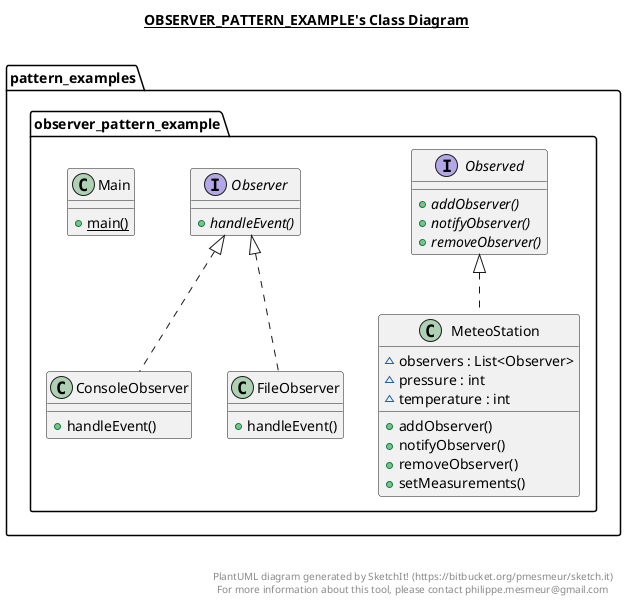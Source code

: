@startuml

title __OBSERVER_PATTERN_EXAMPLE's Class Diagram__\n

  namespace pattern_examples.observer_pattern_example {
    class pattern_examples.observer_pattern_example.ConsoleObserver {
        + handleEvent()
    }
  }
  

  namespace pattern_examples.observer_pattern_example {
    class pattern_examples.observer_pattern_example.FileObserver {
        + handleEvent()
    }
  }
  

  namespace pattern_examples.observer_pattern_example {
    class pattern_examples.observer_pattern_example.Main {
        {static} + main()
    }
  }
  

  namespace pattern_examples.observer_pattern_example {
    class pattern_examples.observer_pattern_example.MeteoStation {
        ~ observers : List<Observer>
        ~ pressure : int
        ~ temperature : int
        + addObserver()
        + notifyObserver()
        + removeObserver()
        + setMeasurements()
    }
  }
  

  namespace pattern_examples.observer_pattern_example {
    interface pattern_examples.observer_pattern_example.Observed {
        {abstract} + addObserver()
        {abstract} + notifyObserver()
        {abstract} + removeObserver()
    }
  }
  

  namespace pattern_examples.observer_pattern_example {
    interface pattern_examples.observer_pattern_example.Observer {
        {abstract} + handleEvent()
    }
  }
  

  pattern_examples.observer_pattern_example.ConsoleObserver .up.|> pattern_examples.observer_pattern_example.Observer
  pattern_examples.observer_pattern_example.FileObserver .up.|> pattern_examples.observer_pattern_example.Observer
  pattern_examples.observer_pattern_example.MeteoStation .up.|> pattern_examples.observer_pattern_example.Observed


right footer


PlantUML diagram generated by SketchIt! (https://bitbucket.org/pmesmeur/sketch.it)
For more information about this tool, please contact philippe.mesmeur@gmail.com
endfooter

@enduml
